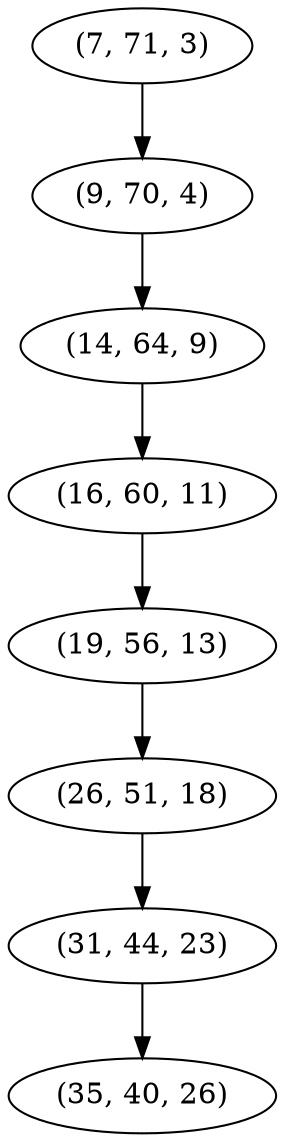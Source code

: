 digraph tree {
    "(7, 71, 3)";
    "(9, 70, 4)";
    "(14, 64, 9)";
    "(16, 60, 11)";
    "(19, 56, 13)";
    "(26, 51, 18)";
    "(31, 44, 23)";
    "(35, 40, 26)";
    "(7, 71, 3)" -> "(9, 70, 4)";
    "(9, 70, 4)" -> "(14, 64, 9)";
    "(14, 64, 9)" -> "(16, 60, 11)";
    "(16, 60, 11)" -> "(19, 56, 13)";
    "(19, 56, 13)" -> "(26, 51, 18)";
    "(26, 51, 18)" -> "(31, 44, 23)";
    "(31, 44, 23)" -> "(35, 40, 26)";
}

